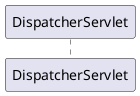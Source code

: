 @startuml
'https://plantuml.com/sequence-diagram

autonumber

participant DispatcherServlet as dispatcherServlet

@enduml